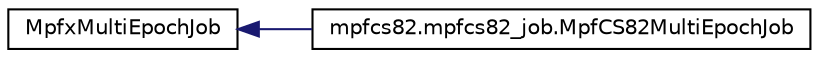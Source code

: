 digraph G
{
  edge [fontname="Helvetica",fontsize="10",labelfontname="Helvetica",labelfontsize="10"];
  node [fontname="Helvetica",fontsize="10",shape=record];
  rankdir=LR;
  Node1 [label="MpfxMultiEpochJob",height=0.2,width=0.4,color="black", fillcolor="white", style="filled",URL="$classMpfxMultiEpochJob.html"];
  Node1 -> Node2 [dir=back,color="midnightblue",fontsize="10",style="solid",fontname="Helvetica"];
  Node2 [label="mpfcs82.mpfcs82_job.MpfCS82MultiEpochJob",height=0.2,width=0.4,color="black", fillcolor="white", style="filled",URL="$classmpfcs82_1_1mpfcs82__job_1_1MpfCS82MultiEpochJob.html",tooltip="Represents a MpfxMultiEpochJob job for holding a group of images with multiple exposures, with related catalogs."];
}
